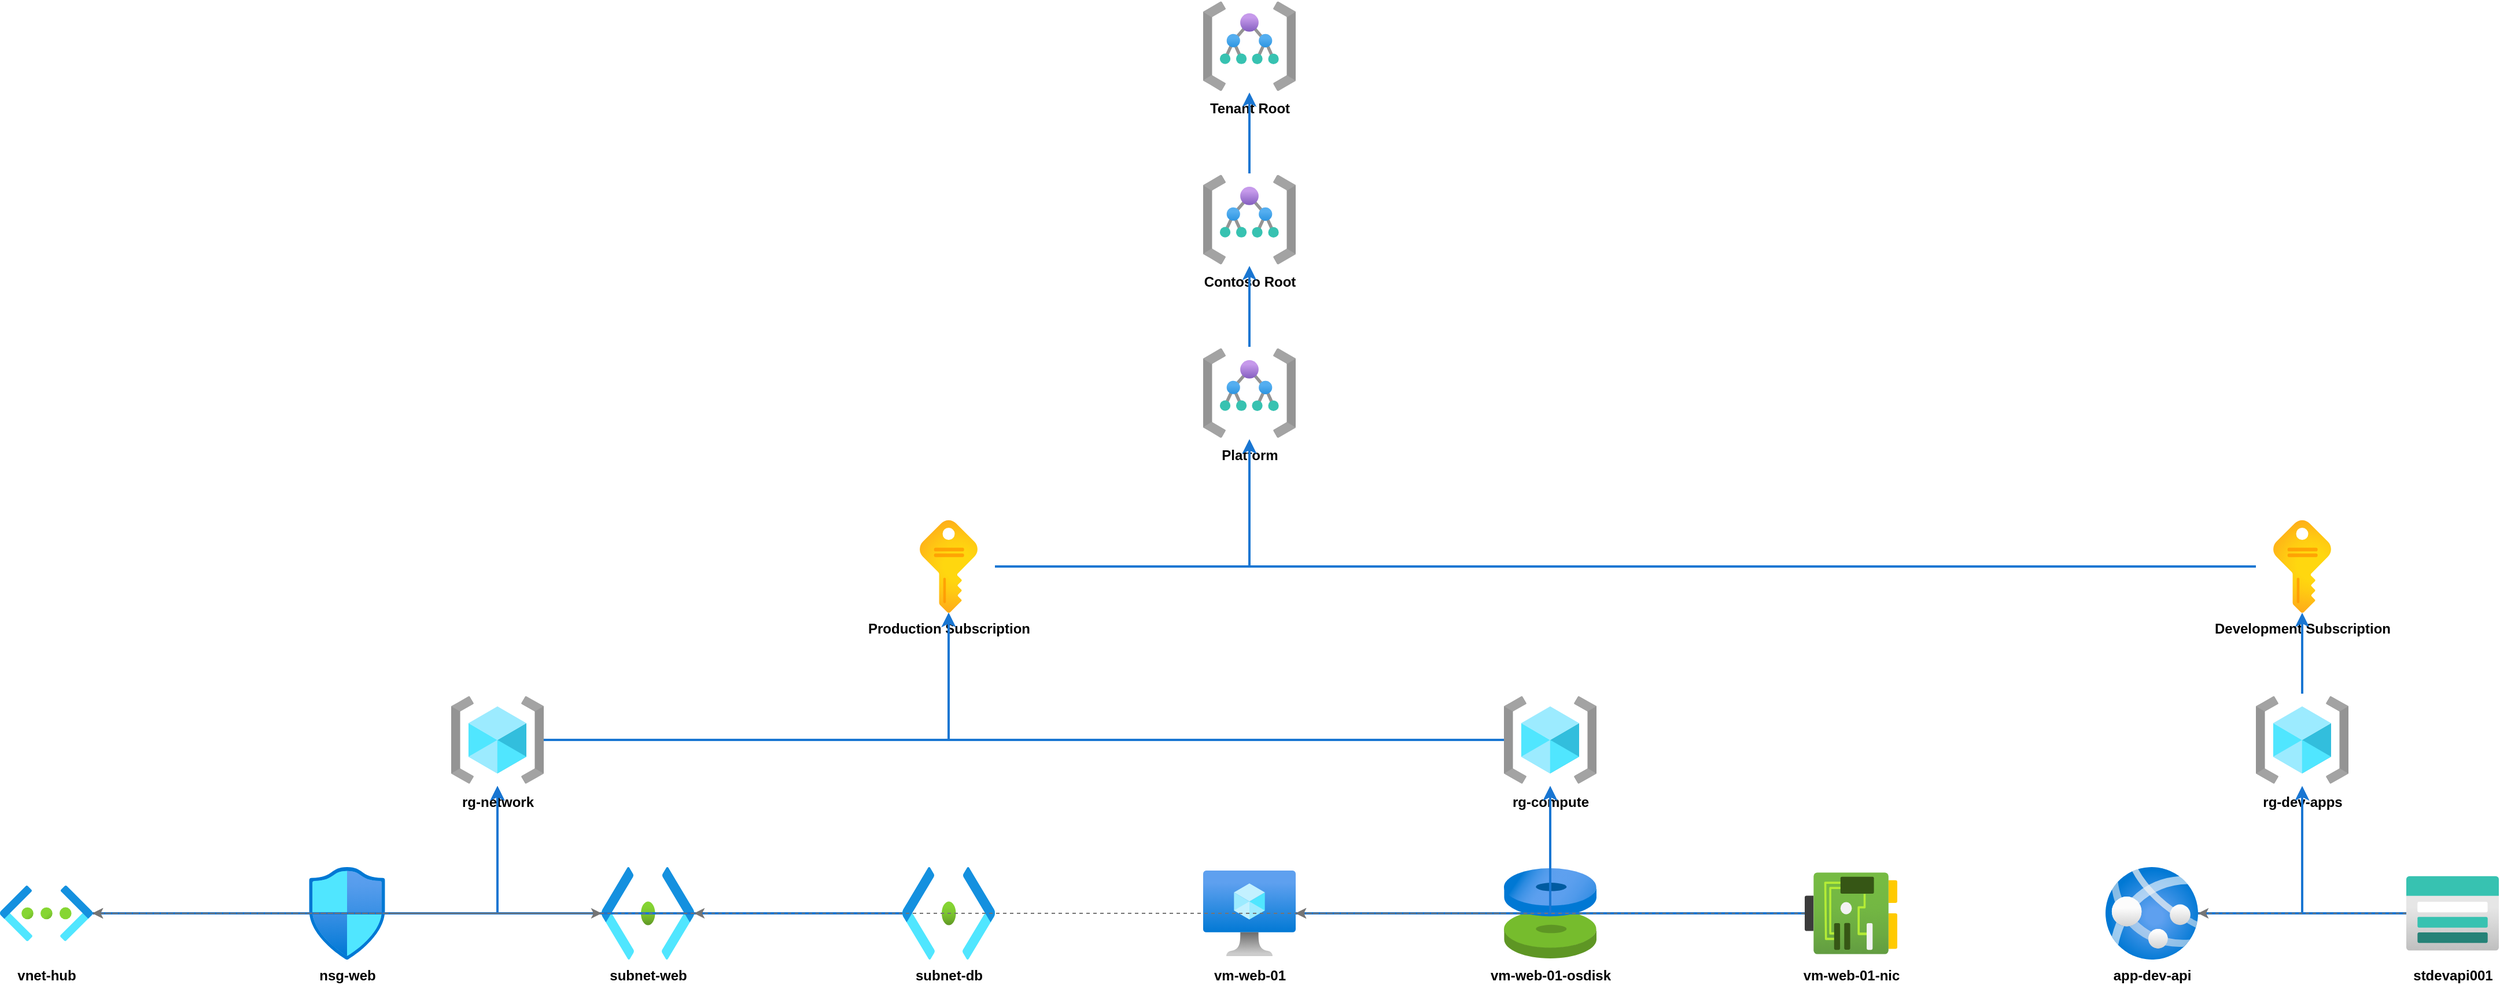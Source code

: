 <?xml version="1.0" ?>
<mxfile>
  <diagram id="main-diagram" name="Azure Infrastructure">
    <mxGraphModel dx="2500" dy="2000" grid="1" gridSize="10" guides="1" tooltips="1" connect="1" arrows="1" fold="1" page="1" pageScale="1" pageWidth="4681" pageHeight="3300">
      <root>
        <mxCell id="0"/>
        <mxCell id="1" parent="0"/>
        <mxCell id="node-0" style="image;aspect=fixed;html=1;points=[];align=center;fontSize=12;image=img/lib/azure2/general/Management_Groups.svg" parent="1" vertex="1">
          <mxGeometry x="1200" y="100" width="80" height="80" as="geometry"/>
          <object label="&lt;b&gt;Tenant Root&lt;/b&gt;" as="value" type="Microsoft.Management/managementGroups"/>
        </mxCell>
        <mxCell id="node-1" style="image;aspect=fixed;html=1;points=[];align=center;fontSize=12;image=img/lib/azure2/general/Management_Groups.svg" parent="1" vertex="1">
          <mxGeometry x="1200" y="250" width="80" height="80" as="geometry"/>
          <object label="&lt;b&gt;Contoso Root&lt;/b&gt;" as="value" type="Microsoft.Management/managementGroups"/>
        </mxCell>
        <mxCell id="node-2" style="image;aspect=fixed;html=1;points=[];align=center;fontSize=12;image=img/lib/azure2/general/Management_Groups.svg" parent="1" vertex="1">
          <mxGeometry x="1200" y="400" width="80" height="80" as="geometry"/>
          <object label="&lt;b&gt;Platform&lt;/b&gt;" as="value" type="Microsoft.Management/managementGroups"/>
        </mxCell>
        <mxCell id="node-3" style="image;aspect=fixed;html=1;points=[];align=center;fontSize=12;image=img/lib/azure2/general/Subscriptions.svg" parent="1" vertex="1">
          <mxGeometry x="940" y="550" width="80" height="80" as="geometry"/>
          <object label="&lt;b&gt;Production Subscription&lt;/b&gt;" as="value" type="Microsoft.Resources/subscriptions"/>
        </mxCell>
        <mxCell id="node-4" style="image;aspect=fixed;html=1;points=[];align=center;fontSize=12;image=img/lib/azure2/general/Subscriptions.svg" parent="1" vertex="1">
          <mxGeometry x="2110" y="550" width="80" height="80" as="geometry"/>
          <object label="&lt;b&gt;Development Subscription&lt;/b&gt;" as="value" type="Microsoft.Resources/subscriptions"/>
        </mxCell>
        <mxCell id="node-5" style="image;aspect=fixed;html=1;points=[];align=center;fontSize=12;image=img/lib/azure2/general/Resource_Groups.svg" parent="1" vertex="1">
          <mxGeometry x="550" y="700" width="80" height="80" as="geometry"/>
          <object label="&lt;b&gt;rg-network&lt;/b&gt;" as="value" type="Microsoft.Resources/subscriptions/resourceGroups"/>
        </mxCell>
        <mxCell id="node-6" style="image;aspect=fixed;html=1;points=[];align=center;fontSize=12;image=img/lib/azure2/general/Resource_Groups.svg" parent="1" vertex="1">
          <mxGeometry x="1460" y="700" width="80" height="80" as="geometry"/>
          <object label="&lt;b&gt;rg-compute&lt;/b&gt;" as="value" type="Microsoft.Resources/subscriptions/resourceGroups"/>
        </mxCell>
        <mxCell id="node-7" style="image;aspect=fixed;html=1;points=[];align=center;fontSize=12;image=img/lib/azure2/general/Resource_Groups.svg" parent="1" vertex="1">
          <mxGeometry x="2110" y="700" width="80" height="80" as="geometry"/>
          <object label="&lt;b&gt;rg-dev-apps&lt;/b&gt;" as="value" type="Microsoft.Resources/subscriptions/resourceGroups"/>
        </mxCell>
        <mxCell id="node-8" style="image;aspect=fixed;html=1;points=[];align=center;fontSize=12;image=img/lib/azure2/networking/Virtual_Networks.svg" parent="1" vertex="1">
          <mxGeometry x="160" y="850" width="80" height="80" as="geometry"/>
          <object label="&lt;b&gt;vnet-hub&lt;/b&gt;" as="value" type="Microsoft.Network/virtualNetworks"/>
        </mxCell>
        <mxCell id="node-9" style="image;aspect=fixed;html=1;points=[];align=center;fontSize=12;image=img/lib/azure2/networking/Subnet.svg" parent="1" vertex="1">
          <mxGeometry x="680" y="850" width="80" height="80" as="geometry"/>
          <object label="&lt;b&gt;subnet-web&lt;/b&gt;" as="value" type="Microsoft.Network/virtualNetworks/subnets"/>
        </mxCell>
        <mxCell id="node-10" style="image;aspect=fixed;html=1;points=[];align=center;fontSize=12;image=img/lib/azure2/networking/Subnet.svg" parent="1" vertex="1">
          <mxGeometry x="940" y="850" width="80" height="80" as="geometry"/>
          <object label="&lt;b&gt;subnet-db&lt;/b&gt;" as="value" type="Microsoft.Network/virtualNetworks/subnets"/>
        </mxCell>
        <mxCell id="node-11" style="image;aspect=fixed;html=1;points=[];align=center;fontSize=12;image=img/lib/azure2/networking/Network_Security_Groups.svg" parent="1" vertex="1">
          <mxGeometry x="420" y="850" width="80" height="80" as="geometry"/>
          <object label="&lt;b&gt;nsg-web&lt;/b&gt;" as="value" type="Microsoft.Network/networkSecurityGroups"/>
        </mxCell>
        <mxCell id="node-12" style="image;aspect=fixed;html=1;points=[];align=center;fontSize=12;image=img/lib/azure2/compute/Virtual_Machine.svg" parent="1" vertex="1">
          <mxGeometry x="1200" y="850" width="80" height="80" as="geometry"/>
          <object label="&lt;b&gt;vm-web-01&lt;/b&gt;" as="value" type="Microsoft.Compute/virtualMachines"/>
        </mxCell>
        <mxCell id="node-13" style="image;aspect=fixed;html=1;points=[];align=center;fontSize=12;image=img/lib/azure2/compute/Disks.svg" parent="1" vertex="1">
          <mxGeometry x="1460" y="850" width="80" height="80" as="geometry"/>
          <object label="&lt;b&gt;vm-web-01-osdisk&lt;/b&gt;" as="value" type="Microsoft.Compute/disks"/>
        </mxCell>
        <mxCell id="node-14" style="image;aspect=fixed;html=1;points=[];align=center;fontSize=12;image=img/lib/azure2/networking/Network_Interfaces.svg" parent="1" vertex="1">
          <mxGeometry x="1720" y="850" width="80" height="80" as="geometry"/>
          <object label="&lt;b&gt;vm-web-01-nic&lt;/b&gt;" as="value" type="Microsoft.Network/networkInterfaces"/>
        </mxCell>
        <mxCell id="node-15" style="image;aspect=fixed;html=1;points=[];align=center;fontSize=12;image=img/lib/azure2/compute/App_Services.svg" parent="1" vertex="1">
          <mxGeometry x="1980" y="850" width="80" height="80" as="geometry"/>
          <object label="&lt;b&gt;app-dev-api&lt;/b&gt;" as="value" type="Microsoft.Web/sites"/>
        </mxCell>
        <mxCell id="node-16" style="image;aspect=fixed;html=1;points=[];align=center;fontSize=12;image=img/lib/azure2/storage/Storage_Accounts.svg" parent="1" vertex="1">
          <mxGeometry x="2240" y="850" width="80" height="80" as="geometry"/>
          <object label="&lt;b&gt;stdevapi001&lt;/b&gt;" as="value" type="Microsoft.Storage/storageAccounts"/>
        </mxCell>
        <mxCell id="edge-0" style="edgeStyle=orthogonalEdgeStyle;rounded=0;orthogonalLoop=1;jettySize=auto;html=1;endArrow=classic;strokeColor=#1976d2;strokeWidth=2;" parent="1" source="node-1" target="node-0" edge="1">
          <mxGeometry relative="1" as="geometry"/>
        </mxCell>
        <mxCell id="edge-1" style="edgeStyle=orthogonalEdgeStyle;rounded=0;orthogonalLoop=1;jettySize=auto;html=1;endArrow=classic;strokeColor=#1976d2;strokeWidth=2;" parent="1" source="node-2" target="node-1" edge="1">
          <mxGeometry relative="1" as="geometry"/>
        </mxCell>
        <mxCell id="edge-2" style="edgeStyle=orthogonalEdgeStyle;rounded=0;orthogonalLoop=1;jettySize=auto;html=1;endArrow=classic;strokeColor=#1976d2;strokeWidth=2;" parent="1" source="node-3" target="node-2" edge="1">
          <mxGeometry relative="1" as="geometry"/>
        </mxCell>
        <mxCell id="edge-3" style="edgeStyle=orthogonalEdgeStyle;rounded=0;orthogonalLoop=1;jettySize=auto;html=1;endArrow=classic;strokeColor=#1976d2;strokeWidth=2;" parent="1" source="node-4" target="node-2" edge="1">
          <mxGeometry relative="1" as="geometry"/>
        </mxCell>
        <mxCell id="edge-4" style="edgeStyle=orthogonalEdgeStyle;rounded=0;orthogonalLoop=1;jettySize=auto;html=1;endArrow=classic;strokeColor=#1976d2;strokeWidth=2;" parent="1" source="node-5" target="node-3" edge="1">
          <mxGeometry relative="1" as="geometry"/>
        </mxCell>
        <mxCell id="edge-5" style="edgeStyle=orthogonalEdgeStyle;rounded=0;orthogonalLoop=1;jettySize=auto;html=1;endArrow=classic;strokeColor=#1976d2;strokeWidth=2;" parent="1" source="node-6" target="node-3" edge="1">
          <mxGeometry relative="1" as="geometry"/>
        </mxCell>
        <mxCell id="edge-6" style="edgeStyle=orthogonalEdgeStyle;rounded=0;orthogonalLoop=1;jettySize=auto;html=1;endArrow=classic;strokeColor=#1976d2;strokeWidth=2;" parent="1" source="node-7" target="node-4" edge="1">
          <mxGeometry relative="1" as="geometry"/>
        </mxCell>
        <mxCell id="edge-7" style="edgeStyle=orthogonalEdgeStyle;rounded=0;orthogonalLoop=1;jettySize=auto;html=1;endArrow=classic;strokeColor=#1976d2;strokeWidth=2;" parent="1" source="node-8" target="node-5" edge="1">
          <mxGeometry relative="1" as="geometry"/>
        </mxCell>
        <mxCell id="edge-8" style="edgeStyle=orthogonalEdgeStyle;rounded=0;orthogonalLoop=1;jettySize=auto;html=1;endArrow=classic;strokeColor=#1976d2;strokeWidth=2;" parent="1" source="node-11" target="node-5" edge="1">
          <mxGeometry relative="1" as="geometry"/>
        </mxCell>
        <mxCell id="edge-9" style="edgeStyle=orthogonalEdgeStyle;rounded=0;orthogonalLoop=1;jettySize=auto;html=1;endArrow=classic;strokeColor=#1976d2;strokeWidth=2;" parent="1" source="node-12" target="node-6" edge="1">
          <mxGeometry relative="1" as="geometry"/>
        </mxCell>
        <mxCell id="edge-10" style="edgeStyle=orthogonalEdgeStyle;rounded=0;orthogonalLoop=1;jettySize=auto;html=1;endArrow=classic;strokeColor=#1976d2;strokeWidth=2;" parent="1" source="node-13" target="node-6" edge="1">
          <mxGeometry relative="1" as="geometry"/>
        </mxCell>
        <mxCell id="edge-11" style="edgeStyle=orthogonalEdgeStyle;rounded=0;orthogonalLoop=1;jettySize=auto;html=1;endArrow=classic;strokeColor=#1976d2;strokeWidth=2;" parent="1" source="node-14" target="node-6" edge="1">
          <mxGeometry relative="1" as="geometry"/>
        </mxCell>
        <mxCell id="edge-12" style="edgeStyle=orthogonalEdgeStyle;rounded=0;orthogonalLoop=1;jettySize=auto;html=1;endArrow=classic;strokeColor=#1976d2;strokeWidth=2;" parent="1" source="node-15" target="node-7" edge="1">
          <mxGeometry relative="1" as="geometry"/>
        </mxCell>
        <mxCell id="edge-13" style="edgeStyle=orthogonalEdgeStyle;rounded=0;orthogonalLoop=1;jettySize=auto;html=1;endArrow=classic;strokeColor=#1976d2;strokeWidth=2;" parent="1" source="node-16" target="node-7" edge="1">
          <mxGeometry relative="1" as="geometry"/>
        </mxCell>
        <mxCell id="edge-14" style="edgeStyle=orthogonalEdgeStyle;rounded=0;orthogonalLoop=1;jettySize=auto;html=1;endArrow=classic;strokeColor=#1976d2;strokeWidth=2;" parent="1" source="node-9" target="node-5" edge="1">
          <mxGeometry relative="1" as="geometry"/>
        </mxCell>
        <mxCell id="edge-15" style="edgeStyle=orthogonalEdgeStyle;rounded=0;orthogonalLoop=1;jettySize=auto;html=1;endArrow=classic;strokeColor=#1976d2;strokeWidth=2;" parent="1" source="node-10" target="node-5" edge="1">
          <mxGeometry relative="1" as="geometry"/>
        </mxCell>
        <mxCell id="edge-16" style="edgeStyle=orthogonalEdgeStyle;rounded=0;orthogonalLoop=1;jettySize=auto;html=1;endArrow=classic;strokeColor=#757575;strokeWidth=1;dashed=1;" parent="1" source="node-9" target="node-8" edge="1">
          <mxGeometry relative="1" as="geometry"/>
        </mxCell>
        <mxCell id="edge-17" style="edgeStyle=orthogonalEdgeStyle;rounded=0;orthogonalLoop=1;jettySize=auto;html=1;endArrow=classic;strokeColor=#757575;strokeWidth=1;dashed=1;" parent="1" source="node-10" target="node-8" edge="1">
          <mxGeometry relative="1" as="geometry"/>
        </mxCell>
        <mxCell id="edge-18" style="edgeStyle=orthogonalEdgeStyle;rounded=0;orthogonalLoop=1;jettySize=auto;html=1;endArrow=classic;strokeColor=#757575;strokeWidth=1;dashed=1;" parent="1" source="node-13" target="node-12" edge="1">
          <mxGeometry relative="1" as="geometry"/>
        </mxCell>
        <mxCell id="edge-19" style="edgeStyle=orthogonalEdgeStyle;rounded=0;orthogonalLoop=1;jettySize=auto;html=1;endArrow=classic;strokeColor=#757575;strokeWidth=1;dashed=1;" parent="1" source="node-14" target="node-9" edge="1">
          <mxGeometry relative="1" as="geometry"/>
        </mxCell>
        <mxCell id="edge-20" style="edgeStyle=orthogonalEdgeStyle;rounded=0;orthogonalLoop=1;jettySize=auto;html=1;endArrow=classic;strokeColor=#757575;strokeWidth=1;dashed=1;" parent="1" source="node-14" target="node-12" edge="1">
          <mxGeometry relative="1" as="geometry"/>
        </mxCell>
        <mxCell id="edge-21" style="edgeStyle=orthogonalEdgeStyle;rounded=0;orthogonalLoop=1;jettySize=auto;html=1;endArrow=classic;strokeColor=#757575;strokeWidth=1;dashed=1;" parent="1" source="node-11" target="node-9" edge="1">
          <mxGeometry relative="1" as="geometry"/>
        </mxCell>
        <mxCell id="edge-22" style="edgeStyle=orthogonalEdgeStyle;rounded=0;orthogonalLoop=1;jettySize=auto;html=1;endArrow=classic;strokeColor=#757575;strokeWidth=1;dashed=1;" parent="1" source="node-16" target="node-15" edge="1">
          <mxGeometry relative="1" as="geometry"/>
        </mxCell>
      </root>
    </mxGraphModel>
  </diagram>
</mxfile>
